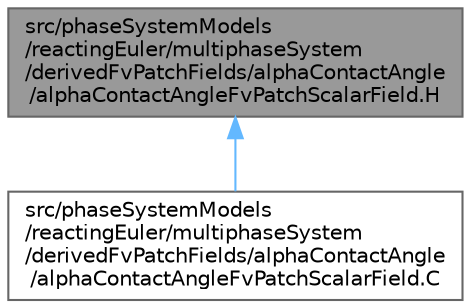 digraph "src/phaseSystemModels/reactingEuler/multiphaseSystem/derivedFvPatchFields/alphaContactAngle/alphaContactAngleFvPatchScalarField.H"
{
 // LATEX_PDF_SIZE
  bgcolor="transparent";
  edge [fontname=Helvetica,fontsize=10,labelfontname=Helvetica,labelfontsize=10];
  node [fontname=Helvetica,fontsize=10,shape=box,height=0.2,width=0.4];
  Node1 [id="Node000001",label="src/phaseSystemModels\l/reactingEuler/multiphaseSystem\l/derivedFvPatchFields/alphaContactAngle\l/alphaContactAngleFvPatchScalarField.H",height=0.2,width=0.4,color="gray40", fillcolor="grey60", style="filled", fontcolor="black",tooltip=" "];
  Node1 -> Node2 [id="edge1_Node000001_Node000002",dir="back",color="steelblue1",style="solid",tooltip=" "];
  Node2 [id="Node000002",label="src/phaseSystemModels\l/reactingEuler/multiphaseSystem\l/derivedFvPatchFields/alphaContactAngle\l/alphaContactAngleFvPatchScalarField.C",height=0.2,width=0.4,color="grey40", fillcolor="white", style="filled",URL="$src_2phaseSystemModels_2reactingEuler_2multiphaseSystem_2derivedFvPatchFields_2alphaContactAnglee13f421446f31fcb900e1aed5f4b43fb.html",tooltip=" "];
}
